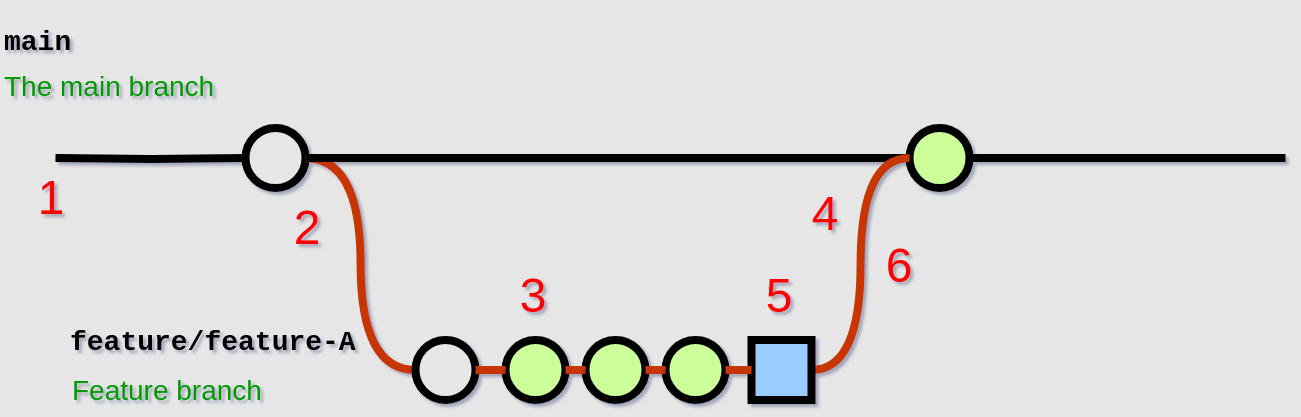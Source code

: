 <mxfile version="16.2.1" type="device"><diagram id="Bz0WPUTZ3z22s3CykBQ0" name="Page-1"><mxGraphModel dx="1422" dy="-456" grid="0" gridSize="10" guides="1" tooltips="1" connect="1" arrows="1" fold="1" page="1" pageScale="1" pageWidth="680" pageHeight="240" background="#E6E6E6" math="0" shadow="1"><root><mxCell id="0"/><mxCell id="1" parent="0"/><mxCell id="EhSEETz3QX1ZdMKbLVRD-1" value="main" style="text;html=1;strokeColor=none;fillColor=none;align=left;verticalAlign=middle;whiteSpace=wrap;overflow=hidden;fontSize=14;fontStyle=1;fontFamily=Courier New;" vertex="1" parent="1"><mxGeometry x="10" y="1216" width="50" height="42" as="geometry"/></mxCell><mxCell id="EhSEETz3QX1ZdMKbLVRD-2" value="The main branch&lt;br&gt;" style="text;html=1;strokeColor=none;fillColor=none;align=left;verticalAlign=middle;whiteSpace=wrap;overflow=hidden;fontSize=14;fontStyle=0;fontColor=#009900;" vertex="1" parent="1"><mxGeometry x="10" y="1248" width="114.75" height="20" as="geometry"/></mxCell><mxCell id="EhSEETz3QX1ZdMKbLVRD-3" value="" style="verticalLabelPosition=bottom;verticalAlign=top;html=1;strokeWidth=4;shape=mxgraph.flowchart.on-page_reference;plain-blue;gradientColor=none;fillColor=#E6E6E6;strokeColor=#000000;" vertex="1" parent="1"><mxGeometry x="132.75" y="1280" width="30" height="30" as="geometry"/></mxCell><mxCell id="EhSEETz3QX1ZdMKbLVRD-4" style="edgeStyle=orthogonalEdgeStyle;curved=1;rounded=0;html=1;endArrow=none;endFill=0;jettySize=auto;orthogonalLoop=1;strokeWidth=4;fontSize=15;entryX=0;entryY=0.5;entryDx=0;entryDy=0;entryPerimeter=0;exitX=1;exitY=0.5;exitDx=0;exitDy=0;exitPerimeter=0;fillColor=#fa6800;strokeColor=#C73500;" edge="1" parent="1" source="EhSEETz3QX1ZdMKbLVRD-3" target="EhSEETz3QX1ZdMKbLVRD-5"><mxGeometry relative="1" as="geometry"><mxPoint x="163.75" y="1284" as="sourcePoint"/><mxPoint x="197.75" y="1413" as="targetPoint"/></mxGeometry></mxCell><mxCell id="EhSEETz3QX1ZdMKbLVRD-5" value="" style="verticalLabelPosition=bottom;verticalAlign=top;html=1;strokeWidth=4;shape=mxgraph.flowchart.on-page_reference;plain-blue;gradientColor=none;fillColor=#E6E6E6;strokeColor=#000000;" vertex="1" parent="1"><mxGeometry x="217.75" y="1386" width="30" height="30" as="geometry"/></mxCell><mxCell id="EhSEETz3QX1ZdMKbLVRD-6" value="" style="edgeStyle=orthogonalEdgeStyle;rounded=0;html=1;jettySize=auto;orthogonalLoop=1;strokeWidth=4;endArrow=none;endFill=0;startArrow=none;entryX=0;entryY=0.5;entryDx=0;entryDy=0;entryPerimeter=0;" edge="1" parent="1" target="EhSEETz3QX1ZdMKbLVRD-3"><mxGeometry x="81" y="1301" as="geometry"><mxPoint x="37.75" y="1295.0" as="sourcePoint"/><mxPoint x="127.75" y="1298" as="targetPoint"/></mxGeometry></mxCell><mxCell id="EhSEETz3QX1ZdMKbLVRD-7" value="Feature branch" style="text;html=1;strokeColor=none;fillColor=none;align=left;verticalAlign=middle;whiteSpace=wrap;overflow=hidden;fontSize=14;fontStyle=0;fontColor=#009900;" vertex="1" parent="1"><mxGeometry x="43.75" y="1400" width="159.5" height="20" as="geometry"/></mxCell><mxCell id="EhSEETz3QX1ZdMKbLVRD-8" value="feature/feature-A" style="text;html=1;strokeColor=none;fillColor=none;align=left;verticalAlign=middle;whiteSpace=wrap;overflow=hidden;fontSize=14;fontStyle=1;fontFamily=Courier New;" vertex="1" parent="1"><mxGeometry x="42.75" y="1366" width="149.75" height="42" as="geometry"/></mxCell><mxCell id="EhSEETz3QX1ZdMKbLVRD-9" value="" style="verticalLabelPosition=bottom;verticalAlign=top;html=1;strokeWidth=4;shape=mxgraph.flowchart.on-page_reference;plain-blue;gradientColor=none;fillColor=#CCFF99;strokeColor=#000000;" vertex="1" parent="1"><mxGeometry x="262.75" y="1386" width="30" height="30" as="geometry"/></mxCell><mxCell id="EhSEETz3QX1ZdMKbLVRD-10" value="" style="edgeStyle=orthogonalEdgeStyle;rounded=0;html=1;jettySize=auto;orthogonalLoop=1;strokeWidth=4;endArrow=none;endFill=0;startArrow=none;exitX=0;exitY=0.5;exitDx=0;exitDy=0;exitPerimeter=0;entryX=1;entryY=0.5;entryDx=0;entryDy=0;entryPerimeter=0;fillColor=#fa6800;strokeColor=#C73500;" edge="1" parent="1" source="EhSEETz3QX1ZdMKbLVRD-9" target="EhSEETz3QX1ZdMKbLVRD-5"><mxGeometry x="86" y="1298" as="geometry"><mxPoint x="252.75" y="1426" as="sourcePoint"/><mxPoint x="532.75" y="1401" as="targetPoint"/></mxGeometry></mxCell><mxCell id="EhSEETz3QX1ZdMKbLVRD-11" value="" style="verticalLabelPosition=bottom;verticalAlign=top;html=1;strokeWidth=4;shape=mxgraph.flowchart.on-page_reference;plain-blue;gradientColor=none;fillColor=#CCFF99;strokeColor=#000000;" vertex="1" parent="1"><mxGeometry x="302.75" y="1386" width="30" height="30" as="geometry"/></mxCell><mxCell id="EhSEETz3QX1ZdMKbLVRD-12" value="" style="verticalLabelPosition=bottom;verticalAlign=top;html=1;strokeWidth=4;shape=mxgraph.flowchart.on-page_reference;plain-blue;gradientColor=none;fillColor=#CCFF99;strokeColor=#000000;" vertex="1" parent="1"><mxGeometry x="342.75" y="1386" width="30" height="30" as="geometry"/></mxCell><mxCell id="EhSEETz3QX1ZdMKbLVRD-13" value="" style="edgeStyle=orthogonalEdgeStyle;rounded=0;html=1;jettySize=auto;orthogonalLoop=1;strokeWidth=4;endArrow=none;endFill=0;startArrow=none;exitX=1;exitY=0.5;exitDx=0;exitDy=0;exitPerimeter=0;entryX=0;entryY=0.5;entryDx=0;entryDy=0;entryPerimeter=0;fillColor=#fa6800;strokeColor=#C73500;" edge="1" parent="1" source="EhSEETz3QX1ZdMKbLVRD-9" target="EhSEETz3QX1ZdMKbLVRD-11"><mxGeometry x="86" y="1298" as="geometry"><mxPoint x="292.75" y="1401" as="sourcePoint"/><mxPoint x="302.75" y="1401" as="targetPoint"/></mxGeometry></mxCell><mxCell id="EhSEETz3QX1ZdMKbLVRD-14" value="" style="edgeStyle=orthogonalEdgeStyle;rounded=0;html=1;jettySize=auto;orthogonalLoop=1;strokeWidth=4;endArrow=none;endFill=0;startArrow=none;exitX=1;exitY=0.5;exitDx=0;exitDy=0;exitPerimeter=0;entryX=0;entryY=0.5;entryDx=0;entryDy=0;entryPerimeter=0;fillColor=#fa6800;strokeColor=#C73500;" edge="1" parent="1" source="EhSEETz3QX1ZdMKbLVRD-11" target="EhSEETz3QX1ZdMKbLVRD-12"><mxGeometry x="96" y="1308" as="geometry"><mxPoint x="302.75" y="1411" as="sourcePoint"/><mxPoint x="312.75" y="1411" as="targetPoint"/></mxGeometry></mxCell><mxCell id="EhSEETz3QX1ZdMKbLVRD-15" value="" style="verticalLabelPosition=bottom;verticalAlign=top;html=1;strokeWidth=4;shape=mxgraph.flowchart.on-page_reference;plain-blue;gradientColor=none;fillColor=#CCFF99;strokeColor=#000000;" vertex="1" parent="1"><mxGeometry x="464.75" y="1280" width="30" height="30" as="geometry"/></mxCell><mxCell id="EhSEETz3QX1ZdMKbLVRD-16" value="" style="edgeStyle=orthogonalEdgeStyle;rounded=0;html=1;jettySize=auto;orthogonalLoop=1;strokeWidth=4;endArrow=none;endFill=0;startArrow=none;exitX=1;exitY=0.5;exitDx=0;exitDy=0;exitPerimeter=0;" edge="1" parent="1" source="EhSEETz3QX1ZdMKbLVRD-3" target="EhSEETz3QX1ZdMKbLVRD-15"><mxGeometry x="76" y="1288" as="geometry"><mxPoint x="166.17" y="1295.63" as="sourcePoint"/><mxPoint x="532.75" y="1296" as="targetPoint"/></mxGeometry></mxCell><mxCell id="EhSEETz3QX1ZdMKbLVRD-17" style="edgeStyle=orthogonalEdgeStyle;curved=1;rounded=0;html=1;endArrow=none;endFill=0;jettySize=auto;orthogonalLoop=1;strokeWidth=4;fontSize=15;entryX=1;entryY=0.5;entryDx=0;entryDy=0;exitX=0;exitY=0.5;exitDx=0;exitDy=0;exitPerimeter=0;fillColor=#fa6800;strokeColor=#C73500;" edge="1" parent="1" source="EhSEETz3QX1ZdMKbLVRD-15" target="EhSEETz3QX1ZdMKbLVRD-18"><mxGeometry relative="1" as="geometry"><mxPoint x="172.75" y="1305" as="sourcePoint"/><mxPoint x="227.75" y="1411" as="targetPoint"/></mxGeometry></mxCell><mxCell id="EhSEETz3QX1ZdMKbLVRD-18" value="" style="whiteSpace=wrap;html=1;aspect=fixed;fillColor=#99CCFF;strokeWidth=4;" vertex="1" parent="1"><mxGeometry x="385.75" y="1386" width="30" height="30" as="geometry"/></mxCell><mxCell id="EhSEETz3QX1ZdMKbLVRD-19" value="" style="edgeStyle=orthogonalEdgeStyle;rounded=0;html=1;jettySize=auto;orthogonalLoop=1;strokeWidth=4;endArrow=none;endFill=0;startArrow=none;exitX=1;exitY=0.5;exitDx=0;exitDy=0;exitPerimeter=0;" edge="1" parent="1" source="EhSEETz3QX1ZdMKbLVRD-15"><mxGeometry x="76" y="1288" as="geometry"><mxPoint x="450.09" y="1296.89" as="sourcePoint"/><mxPoint x="652.75" y="1295.0" as="targetPoint"/></mxGeometry></mxCell><mxCell id="EhSEETz3QX1ZdMKbLVRD-20" value="" style="edgeStyle=orthogonalEdgeStyle;rounded=0;html=1;jettySize=auto;orthogonalLoop=1;strokeWidth=4;endArrow=none;endFill=0;startArrow=none;exitX=1;exitY=0.5;exitDx=0;exitDy=0;exitPerimeter=0;entryX=0;entryY=0.5;entryDx=0;entryDy=0;fillColor=#fa6800;strokeColor=#C73500;" edge="1" parent="1" source="EhSEETz3QX1ZdMKbLVRD-12" target="EhSEETz3QX1ZdMKbLVRD-18"><mxGeometry x="106" y="1318" as="geometry"><mxPoint x="342.75" y="1411" as="sourcePoint"/><mxPoint x="352.75" y="1411" as="targetPoint"/></mxGeometry></mxCell><mxCell id="EhSEETz3QX1ZdMKbLVRD-22" value="&lt;br&gt;&lt;font style=&quot;font-size: 24px&quot; color=&quot;#FF0000&quot;&gt;1&lt;/font&gt;" style="text;html=1;strokeColor=none;fillColor=none;align=center;verticalAlign=middle;whiteSpace=wrap;rounded=0;labelBorderColor=none;" vertex="1" parent="1"><mxGeometry x="21.5" y="1293" width="27" height="30" as="geometry"/></mxCell><mxCell id="EhSEETz3QX1ZdMKbLVRD-23" value="&lt;font style=&quot;font-size: 24px&quot; color=&quot;#FF0000&quot;&gt;2&lt;/font&gt;" style="text;html=1;strokeColor=none;fillColor=none;align=center;verticalAlign=middle;whiteSpace=wrap;rounded=0;labelBorderColor=none;" vertex="1" parent="1"><mxGeometry x="150" y="1315" width="27" height="30" as="geometry"/></mxCell><mxCell id="EhSEETz3QX1ZdMKbLVRD-24" value="&lt;font style=&quot;font-size: 24px&quot; color=&quot;#FF0000&quot;&gt;3&lt;/font&gt;" style="text;html=1;strokeColor=none;fillColor=none;align=center;verticalAlign=middle;whiteSpace=wrap;rounded=0;labelBorderColor=none;" vertex="1" parent="1"><mxGeometry x="262.75" y="1349" width="27" height="30" as="geometry"/></mxCell><mxCell id="EhSEETz3QX1ZdMKbLVRD-25" value="&lt;font style=&quot;font-size: 24px&quot; color=&quot;#FF0000&quot;&gt;4&lt;/font&gt;" style="text;html=1;strokeColor=none;fillColor=none;align=center;verticalAlign=middle;whiteSpace=wrap;rounded=0;labelBorderColor=none;" vertex="1" parent="1"><mxGeometry x="409" y="1308" width="27" height="30" as="geometry"/></mxCell><mxCell id="EhSEETz3QX1ZdMKbLVRD-26" value="&lt;font style=&quot;font-size: 24px&quot; color=&quot;#FF0000&quot;&gt;5&lt;/font&gt;" style="text;html=1;strokeColor=none;fillColor=none;align=center;verticalAlign=middle;whiteSpace=wrap;rounded=0;labelBorderColor=none;" vertex="1" parent="1"><mxGeometry x="385.75" y="1349" width="27" height="30" as="geometry"/></mxCell><mxCell id="EhSEETz3QX1ZdMKbLVRD-27" value="&lt;font style=&quot;font-size: 24px&quot; color=&quot;#FF0000&quot;&gt;6&lt;/font&gt;" style="text;html=1;strokeColor=none;fillColor=none;align=center;verticalAlign=middle;whiteSpace=wrap;rounded=0;labelBorderColor=none;" vertex="1" parent="1"><mxGeometry x="446" y="1334" width="27" height="30" as="geometry"/></mxCell></root></mxGraphModel></diagram></mxfile>